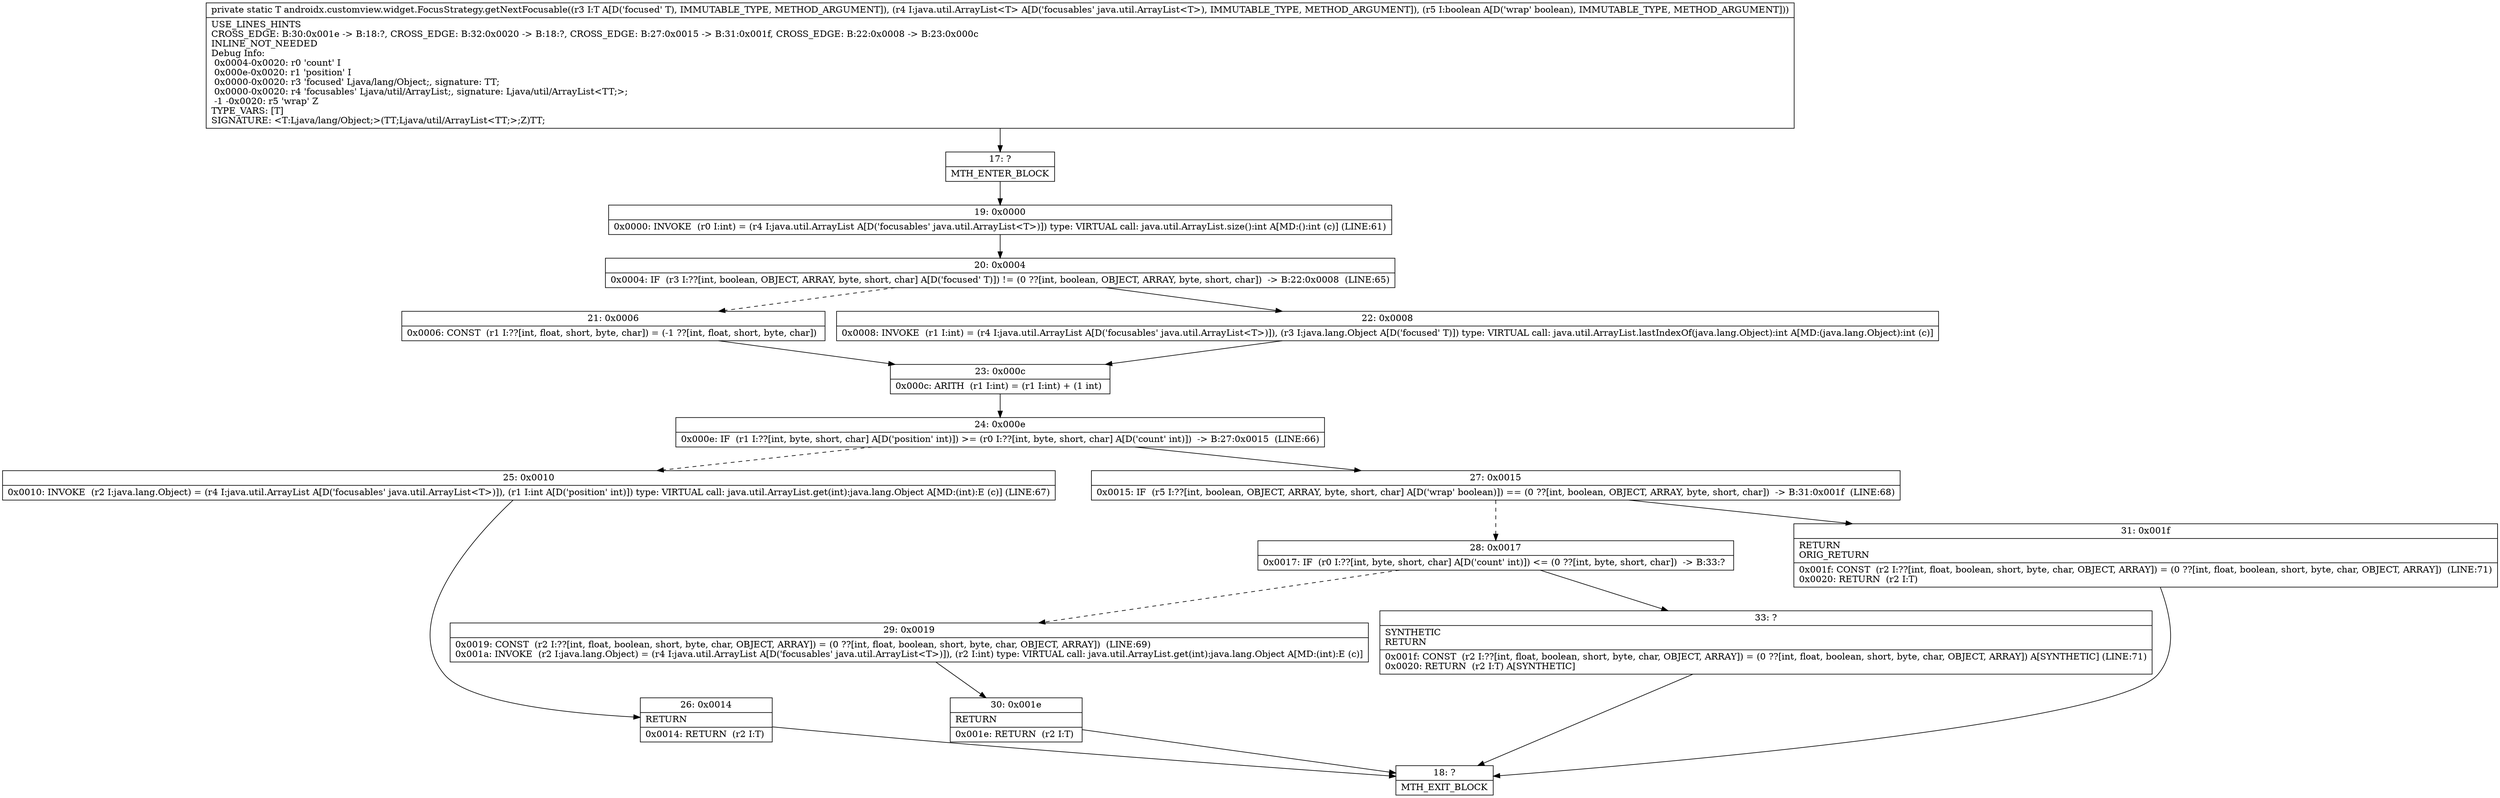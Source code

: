 digraph "CFG forandroidx.customview.widget.FocusStrategy.getNextFocusable(Ljava\/lang\/Object;Ljava\/util\/ArrayList;Z)Ljava\/lang\/Object;" {
Node_17 [shape=record,label="{17\:\ ?|MTH_ENTER_BLOCK\l}"];
Node_19 [shape=record,label="{19\:\ 0x0000|0x0000: INVOKE  (r0 I:int) = (r4 I:java.util.ArrayList A[D('focusables' java.util.ArrayList\<T\>)]) type: VIRTUAL call: java.util.ArrayList.size():int A[MD:():int (c)] (LINE:61)\l}"];
Node_20 [shape=record,label="{20\:\ 0x0004|0x0004: IF  (r3 I:??[int, boolean, OBJECT, ARRAY, byte, short, char] A[D('focused' T)]) != (0 ??[int, boolean, OBJECT, ARRAY, byte, short, char])  \-\> B:22:0x0008  (LINE:65)\l}"];
Node_21 [shape=record,label="{21\:\ 0x0006|0x0006: CONST  (r1 I:??[int, float, short, byte, char]) = (\-1 ??[int, float, short, byte, char]) \l}"];
Node_23 [shape=record,label="{23\:\ 0x000c|0x000c: ARITH  (r1 I:int) = (r1 I:int) + (1 int) \l}"];
Node_24 [shape=record,label="{24\:\ 0x000e|0x000e: IF  (r1 I:??[int, byte, short, char] A[D('position' int)]) \>= (r0 I:??[int, byte, short, char] A[D('count' int)])  \-\> B:27:0x0015  (LINE:66)\l}"];
Node_25 [shape=record,label="{25\:\ 0x0010|0x0010: INVOKE  (r2 I:java.lang.Object) = (r4 I:java.util.ArrayList A[D('focusables' java.util.ArrayList\<T\>)]), (r1 I:int A[D('position' int)]) type: VIRTUAL call: java.util.ArrayList.get(int):java.lang.Object A[MD:(int):E (c)] (LINE:67)\l}"];
Node_26 [shape=record,label="{26\:\ 0x0014|RETURN\l|0x0014: RETURN  (r2 I:T) \l}"];
Node_18 [shape=record,label="{18\:\ ?|MTH_EXIT_BLOCK\l}"];
Node_27 [shape=record,label="{27\:\ 0x0015|0x0015: IF  (r5 I:??[int, boolean, OBJECT, ARRAY, byte, short, char] A[D('wrap' boolean)]) == (0 ??[int, boolean, OBJECT, ARRAY, byte, short, char])  \-\> B:31:0x001f  (LINE:68)\l}"];
Node_28 [shape=record,label="{28\:\ 0x0017|0x0017: IF  (r0 I:??[int, byte, short, char] A[D('count' int)]) \<= (0 ??[int, byte, short, char])  \-\> B:33:? \l}"];
Node_29 [shape=record,label="{29\:\ 0x0019|0x0019: CONST  (r2 I:??[int, float, boolean, short, byte, char, OBJECT, ARRAY]) = (0 ??[int, float, boolean, short, byte, char, OBJECT, ARRAY])  (LINE:69)\l0x001a: INVOKE  (r2 I:java.lang.Object) = (r4 I:java.util.ArrayList A[D('focusables' java.util.ArrayList\<T\>)]), (r2 I:int) type: VIRTUAL call: java.util.ArrayList.get(int):java.lang.Object A[MD:(int):E (c)]\l}"];
Node_30 [shape=record,label="{30\:\ 0x001e|RETURN\l|0x001e: RETURN  (r2 I:T) \l}"];
Node_33 [shape=record,label="{33\:\ ?|SYNTHETIC\lRETURN\l|0x001f: CONST  (r2 I:??[int, float, boolean, short, byte, char, OBJECT, ARRAY]) = (0 ??[int, float, boolean, short, byte, char, OBJECT, ARRAY]) A[SYNTHETIC] (LINE:71)\l0x0020: RETURN  (r2 I:T) A[SYNTHETIC]\l}"];
Node_31 [shape=record,label="{31\:\ 0x001f|RETURN\lORIG_RETURN\l|0x001f: CONST  (r2 I:??[int, float, boolean, short, byte, char, OBJECT, ARRAY]) = (0 ??[int, float, boolean, short, byte, char, OBJECT, ARRAY])  (LINE:71)\l0x0020: RETURN  (r2 I:T) \l}"];
Node_22 [shape=record,label="{22\:\ 0x0008|0x0008: INVOKE  (r1 I:int) = (r4 I:java.util.ArrayList A[D('focusables' java.util.ArrayList\<T\>)]), (r3 I:java.lang.Object A[D('focused' T)]) type: VIRTUAL call: java.util.ArrayList.lastIndexOf(java.lang.Object):int A[MD:(java.lang.Object):int (c)]\l}"];
MethodNode[shape=record,label="{private static T androidx.customview.widget.FocusStrategy.getNextFocusable((r3 I:T A[D('focused' T), IMMUTABLE_TYPE, METHOD_ARGUMENT]), (r4 I:java.util.ArrayList\<T\> A[D('focusables' java.util.ArrayList\<T\>), IMMUTABLE_TYPE, METHOD_ARGUMENT]), (r5 I:boolean A[D('wrap' boolean), IMMUTABLE_TYPE, METHOD_ARGUMENT]))  | USE_LINES_HINTS\lCROSS_EDGE: B:30:0x001e \-\> B:18:?, CROSS_EDGE: B:32:0x0020 \-\> B:18:?, CROSS_EDGE: B:27:0x0015 \-\> B:31:0x001f, CROSS_EDGE: B:22:0x0008 \-\> B:23:0x000c\lINLINE_NOT_NEEDED\lDebug Info:\l  0x0004\-0x0020: r0 'count' I\l  0x000e\-0x0020: r1 'position' I\l  0x0000\-0x0020: r3 'focused' Ljava\/lang\/Object;, signature: TT;\l  0x0000\-0x0020: r4 'focusables' Ljava\/util\/ArrayList;, signature: Ljava\/util\/ArrayList\<TT;\>;\l  \-1 \-0x0020: r5 'wrap' Z\lTYPE_VARS: [T]\lSIGNATURE: \<T:Ljava\/lang\/Object;\>(TT;Ljava\/util\/ArrayList\<TT;\>;Z)TT;\l}"];
MethodNode -> Node_17;Node_17 -> Node_19;
Node_19 -> Node_20;
Node_20 -> Node_21[style=dashed];
Node_20 -> Node_22;
Node_21 -> Node_23;
Node_23 -> Node_24;
Node_24 -> Node_25[style=dashed];
Node_24 -> Node_27;
Node_25 -> Node_26;
Node_26 -> Node_18;
Node_27 -> Node_28[style=dashed];
Node_27 -> Node_31;
Node_28 -> Node_29[style=dashed];
Node_28 -> Node_33;
Node_29 -> Node_30;
Node_30 -> Node_18;
Node_33 -> Node_18;
Node_31 -> Node_18;
Node_22 -> Node_23;
}

